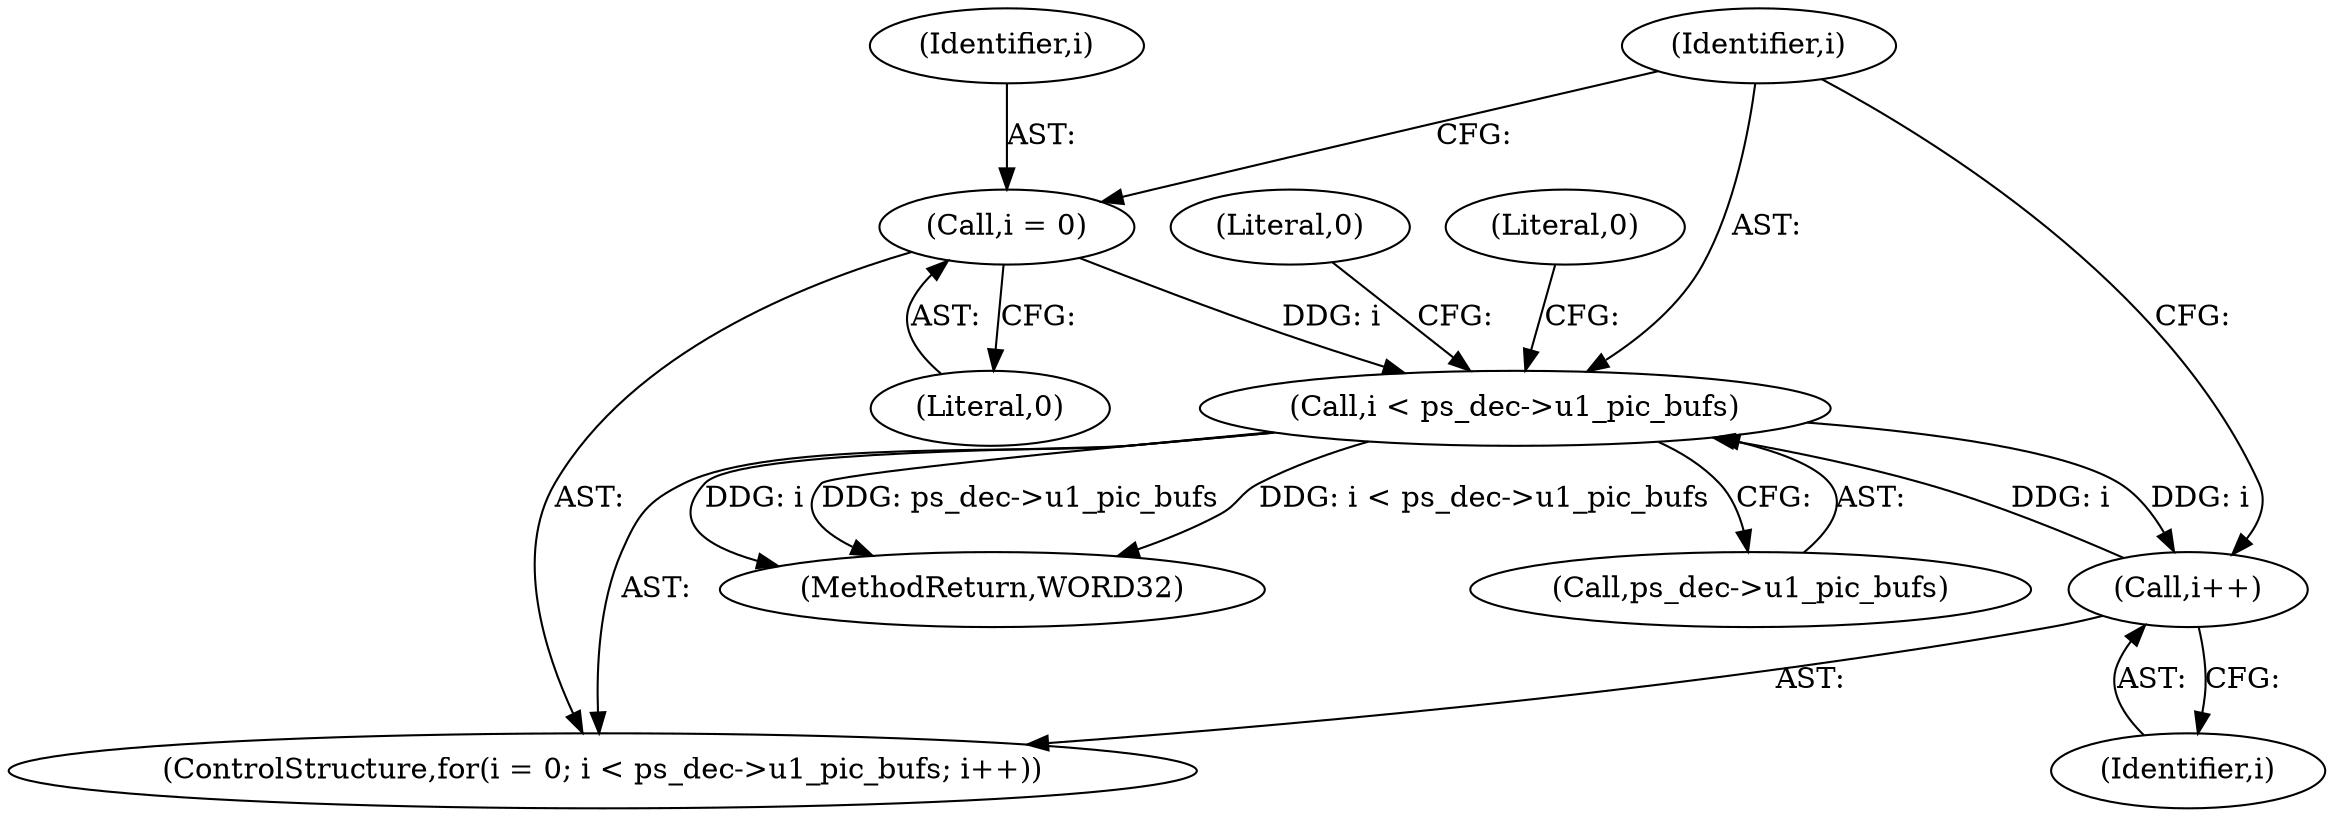 digraph "0_Android_0b23c81c3dd9ec38f7e6806a3955fed1925541a0@pointer" {
"1000558" [label="(Call,i < ps_dec->u1_pic_bufs)"];
"1000555" [label="(Call,i = 0)"];
"1000563" [label="(Call,i++)"];
"1000558" [label="(Call,i < ps_dec->u1_pic_bufs)"];
"1000557" [label="(Literal,0)"];
"1002226" [label="(MethodReturn,WORD32)"];
"1000555" [label="(Call,i = 0)"];
"1000558" [label="(Call,i < ps_dec->u1_pic_bufs)"];
"1000589" [label="(Literal,0)"];
"1000563" [label="(Call,i++)"];
"1000564" [label="(Identifier,i)"];
"1000554" [label="(ControlStructure,for(i = 0; i < ps_dec->u1_pic_bufs; i++))"];
"1000560" [label="(Call,ps_dec->u1_pic_bufs)"];
"1000569" [label="(Literal,0)"];
"1000556" [label="(Identifier,i)"];
"1000559" [label="(Identifier,i)"];
"1000558" -> "1000554"  [label="AST: "];
"1000558" -> "1000560"  [label="CFG: "];
"1000559" -> "1000558"  [label="AST: "];
"1000560" -> "1000558"  [label="AST: "];
"1000569" -> "1000558"  [label="CFG: "];
"1000589" -> "1000558"  [label="CFG: "];
"1000558" -> "1002226"  [label="DDG: ps_dec->u1_pic_bufs"];
"1000558" -> "1002226"  [label="DDG: i < ps_dec->u1_pic_bufs"];
"1000558" -> "1002226"  [label="DDG: i"];
"1000555" -> "1000558"  [label="DDG: i"];
"1000563" -> "1000558"  [label="DDG: i"];
"1000558" -> "1000563"  [label="DDG: i"];
"1000555" -> "1000554"  [label="AST: "];
"1000555" -> "1000557"  [label="CFG: "];
"1000556" -> "1000555"  [label="AST: "];
"1000557" -> "1000555"  [label="AST: "];
"1000559" -> "1000555"  [label="CFG: "];
"1000563" -> "1000554"  [label="AST: "];
"1000563" -> "1000564"  [label="CFG: "];
"1000564" -> "1000563"  [label="AST: "];
"1000559" -> "1000563"  [label="CFG: "];
}
